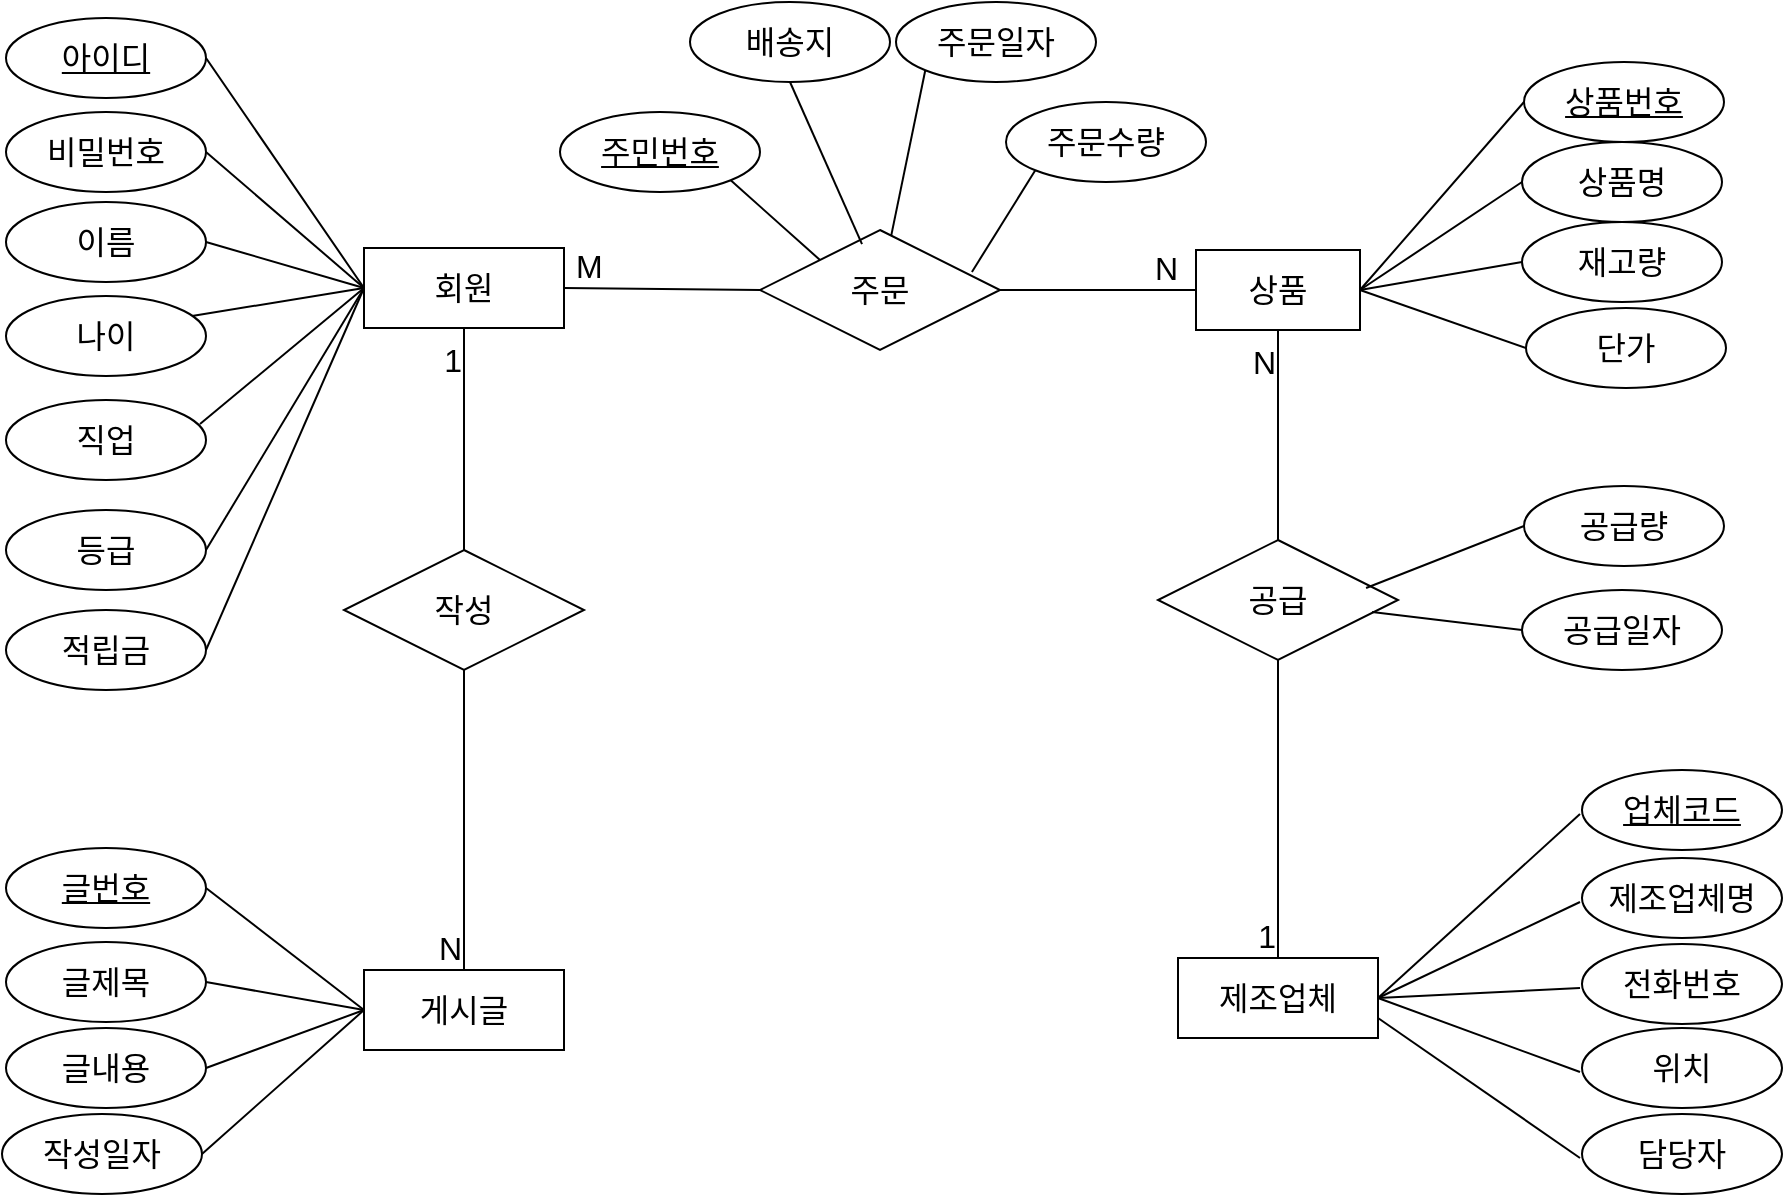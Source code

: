 <mxfile version="23.0.2" type="github" pages="2">
  <diagram name="페이지-1" id="MAXi2UrqhzSvvPwt2Qxl">
    <mxGraphModel dx="3040" dy="2012" grid="1" gridSize="10" guides="1" tooltips="1" connect="1" arrows="1" fold="1" page="1" pageScale="1" pageWidth="827" pageHeight="1169" math="0" shadow="0">
      <root>
        <mxCell id="0" />
        <mxCell id="1" parent="0" />
        <mxCell id="D1hfKeOPMcl4Jce2dl7W-1" value="회원" style="whiteSpace=wrap;html=1;align=center;fontSize=16;" vertex="1" parent="1">
          <mxGeometry x="-769" y="-947" width="100" height="40" as="geometry" />
        </mxCell>
        <mxCell id="D1hfKeOPMcl4Jce2dl7W-3" value="상품" style="whiteSpace=wrap;html=1;align=center;fontSize=16;" vertex="1" parent="1">
          <mxGeometry x="-353" y="-946" width="82" height="40" as="geometry" />
        </mxCell>
        <mxCell id="D1hfKeOPMcl4Jce2dl7W-4" value="아이디" style="ellipse;whiteSpace=wrap;html=1;align=center;fontStyle=4;fontSize=16;" vertex="1" parent="1">
          <mxGeometry x="-948" y="-1062" width="100" height="40" as="geometry" />
        </mxCell>
        <mxCell id="D1hfKeOPMcl4Jce2dl7W-5" value="비밀번호" style="ellipse;whiteSpace=wrap;html=1;align=center;fontSize=16;" vertex="1" parent="1">
          <mxGeometry x="-948" y="-1015" width="100" height="40" as="geometry" />
        </mxCell>
        <mxCell id="D1hfKeOPMcl4Jce2dl7W-6" value="이름" style="ellipse;whiteSpace=wrap;html=1;align=center;fontSize=16;" vertex="1" parent="1">
          <mxGeometry x="-948" y="-970" width="100" height="40" as="geometry" />
        </mxCell>
        <mxCell id="D1hfKeOPMcl4Jce2dl7W-7" value="나이" style="ellipse;whiteSpace=wrap;html=1;align=center;fontSize=16;" vertex="1" parent="1">
          <mxGeometry x="-948" y="-923" width="100" height="40" as="geometry" />
        </mxCell>
        <mxCell id="D1hfKeOPMcl4Jce2dl7W-8" value="직업" style="ellipse;whiteSpace=wrap;html=1;align=center;fontSize=16;" vertex="1" parent="1">
          <mxGeometry x="-948" y="-871" width="100" height="40" as="geometry" />
        </mxCell>
        <mxCell id="D1hfKeOPMcl4Jce2dl7W-9" value="등급" style="ellipse;whiteSpace=wrap;html=1;align=center;fontSize=16;" vertex="1" parent="1">
          <mxGeometry x="-948" y="-816" width="100" height="40" as="geometry" />
        </mxCell>
        <mxCell id="D1hfKeOPMcl4Jce2dl7W-10" value="적립금" style="ellipse;whiteSpace=wrap;html=1;align=center;fontSize=16;" vertex="1" parent="1">
          <mxGeometry x="-948" y="-766" width="100" height="40" as="geometry" />
        </mxCell>
        <mxCell id="D1hfKeOPMcl4Jce2dl7W-12" value="상품번호" style="ellipse;whiteSpace=wrap;html=1;align=center;fontStyle=4;fontSize=16;" vertex="1" parent="1">
          <mxGeometry x="-189" y="-1040" width="100" height="40" as="geometry" />
        </mxCell>
        <mxCell id="D1hfKeOPMcl4Jce2dl7W-13" value="상품명" style="ellipse;whiteSpace=wrap;html=1;align=center;fontSize=16;" vertex="1" parent="1">
          <mxGeometry x="-190" y="-1000" width="100" height="40" as="geometry" />
        </mxCell>
        <mxCell id="D1hfKeOPMcl4Jce2dl7W-14" value="재고량" style="ellipse;whiteSpace=wrap;html=1;align=center;fontSize=16;" vertex="1" parent="1">
          <mxGeometry x="-190" y="-960" width="100" height="40" as="geometry" />
        </mxCell>
        <mxCell id="D1hfKeOPMcl4Jce2dl7W-15" value="단가" style="ellipse;whiteSpace=wrap;html=1;align=center;fontSize=16;" vertex="1" parent="1">
          <mxGeometry x="-188" y="-917" width="100" height="40" as="geometry" />
        </mxCell>
        <mxCell id="D1hfKeOPMcl4Jce2dl7W-30" value="" style="endArrow=none;html=1;rounded=0;fontSize=12;startSize=8;endSize=8;curved=1;entryX=0;entryY=0.5;entryDx=0;entryDy=0;exitX=1;exitY=0.5;exitDx=0;exitDy=0;" edge="1" parent="1" source="D1hfKeOPMcl4Jce2dl7W-4" target="D1hfKeOPMcl4Jce2dl7W-1">
          <mxGeometry relative="1" as="geometry">
            <mxPoint x="-880" y="-1040.5" as="sourcePoint" />
            <mxPoint x="-720" y="-1040.5" as="targetPoint" />
          </mxGeometry>
        </mxCell>
        <mxCell id="D1hfKeOPMcl4Jce2dl7W-31" value="" style="endArrow=none;html=1;rounded=0;fontSize=12;startSize=8;endSize=8;curved=1;entryX=0;entryY=0.5;entryDx=0;entryDy=0;exitX=1;exitY=0.5;exitDx=0;exitDy=0;" edge="1" parent="1" source="D1hfKeOPMcl4Jce2dl7W-5" target="D1hfKeOPMcl4Jce2dl7W-1">
          <mxGeometry relative="1" as="geometry">
            <mxPoint x="-881" y="-991" as="sourcePoint" />
            <mxPoint x="-770" y="-928" as="targetPoint" />
          </mxGeometry>
        </mxCell>
        <mxCell id="D1hfKeOPMcl4Jce2dl7W-33" value="" style="endArrow=none;html=1;rounded=0;fontSize=12;startSize=8;endSize=8;curved=1;exitX=1;exitY=0.5;exitDx=0;exitDy=0;entryX=0;entryY=0.5;entryDx=0;entryDy=0;" edge="1" parent="1" source="D1hfKeOPMcl4Jce2dl7W-10" target="D1hfKeOPMcl4Jce2dl7W-1">
          <mxGeometry relative="1" as="geometry">
            <mxPoint x="-737" y="-799" as="sourcePoint" />
            <mxPoint x="-629" y="-732.5" as="targetPoint" />
          </mxGeometry>
        </mxCell>
        <mxCell id="D1hfKeOPMcl4Jce2dl7W-34" value="" style="endArrow=none;html=1;rounded=0;fontSize=12;startSize=8;endSize=8;curved=1;entryX=0;entryY=0.5;entryDx=0;entryDy=0;exitX=1;exitY=0.5;exitDx=0;exitDy=0;" edge="1" parent="1" source="D1hfKeOPMcl4Jce2dl7W-6" target="D1hfKeOPMcl4Jce2dl7W-1">
          <mxGeometry relative="1" as="geometry">
            <mxPoint x="-878" y="-952" as="sourcePoint" />
            <mxPoint x="-775" y="-926" as="targetPoint" />
          </mxGeometry>
        </mxCell>
        <mxCell id="D1hfKeOPMcl4Jce2dl7W-35" value="" style="endArrow=none;html=1;rounded=0;fontSize=12;startSize=8;endSize=8;curved=1;entryX=0;entryY=0.5;entryDx=0;entryDy=0;exitX=1;exitY=0.5;exitDx=0;exitDy=0;" edge="1" parent="1" source="D1hfKeOPMcl4Jce2dl7W-9" target="D1hfKeOPMcl4Jce2dl7W-1">
          <mxGeometry relative="1" as="geometry">
            <mxPoint x="-878" y="-795" as="sourcePoint" />
            <mxPoint x="-770" y="-728.5" as="targetPoint" />
          </mxGeometry>
        </mxCell>
        <mxCell id="D1hfKeOPMcl4Jce2dl7W-36" value="" style="endArrow=none;html=1;rounded=0;fontSize=12;startSize=8;endSize=8;curved=1;entryX=0;entryY=0.5;entryDx=0;entryDy=0;exitX=0.97;exitY=0.3;exitDx=0;exitDy=0;exitPerimeter=0;" edge="1" parent="1" source="D1hfKeOPMcl4Jce2dl7W-8" target="D1hfKeOPMcl4Jce2dl7W-1">
          <mxGeometry relative="1" as="geometry">
            <mxPoint x="-878" y="-850" as="sourcePoint" />
            <mxPoint x="-770" y="-783.5" as="targetPoint" />
          </mxGeometry>
        </mxCell>
        <mxCell id="D1hfKeOPMcl4Jce2dl7W-37" value="" style="endArrow=none;html=1;rounded=0;fontSize=12;startSize=8;endSize=8;curved=1;entryX=0;entryY=0.5;entryDx=0;entryDy=0;exitX=0.93;exitY=0.25;exitDx=0;exitDy=0;exitPerimeter=0;" edge="1" parent="1" source="D1hfKeOPMcl4Jce2dl7W-7" target="D1hfKeOPMcl4Jce2dl7W-1">
          <mxGeometry relative="1" as="geometry">
            <mxPoint x="-880" y="-905.5" as="sourcePoint" />
            <mxPoint x="-772" y="-839" as="targetPoint" />
          </mxGeometry>
        </mxCell>
        <mxCell id="D1hfKeOPMcl4Jce2dl7W-40" value="" style="endArrow=none;html=1;rounded=0;fontSize=12;startSize=8;endSize=8;curved=1;entryX=0;entryY=0.5;entryDx=0;entryDy=0;exitX=1;exitY=0.5;exitDx=0;exitDy=0;" edge="1" parent="1" source="D1hfKeOPMcl4Jce2dl7W-3" target="D1hfKeOPMcl4Jce2dl7W-12">
          <mxGeometry relative="1" as="geometry">
            <mxPoint x="-345" y="-1005" as="sourcePoint" />
            <mxPoint x="-185" y="-1005" as="targetPoint" />
          </mxGeometry>
        </mxCell>
        <mxCell id="D1hfKeOPMcl4Jce2dl7W-41" value="" style="endArrow=none;html=1;rounded=0;fontSize=12;startSize=8;endSize=8;curved=1;entryX=0;entryY=0.5;entryDx=0;entryDy=0;exitX=1;exitY=0.5;exitDx=0;exitDy=0;" edge="1" parent="1" source="D1hfKeOPMcl4Jce2dl7W-3" target="D1hfKeOPMcl4Jce2dl7W-13">
          <mxGeometry relative="1" as="geometry">
            <mxPoint x="-328" y="-876" as="sourcePoint" />
            <mxPoint x="-168" y="-876" as="targetPoint" />
          </mxGeometry>
        </mxCell>
        <mxCell id="D1hfKeOPMcl4Jce2dl7W-42" value="" style="endArrow=none;html=1;rounded=0;fontSize=12;startSize=8;endSize=8;curved=1;exitX=1;exitY=0.5;exitDx=0;exitDy=0;entryX=0;entryY=0.5;entryDx=0;entryDy=0;" edge="1" parent="1" source="D1hfKeOPMcl4Jce2dl7W-3" target="D1hfKeOPMcl4Jce2dl7W-14">
          <mxGeometry relative="1" as="geometry">
            <mxPoint x="-184" y="-686" as="sourcePoint" />
            <mxPoint x="-24" y="-686" as="targetPoint" />
          </mxGeometry>
        </mxCell>
        <mxCell id="D1hfKeOPMcl4Jce2dl7W-43" value="" style="endArrow=none;html=1;rounded=0;fontSize=12;startSize=8;endSize=8;curved=1;exitX=1;exitY=0.5;exitDx=0;exitDy=0;entryX=0;entryY=0.5;entryDx=0;entryDy=0;" edge="1" parent="1" source="D1hfKeOPMcl4Jce2dl7W-3" target="D1hfKeOPMcl4Jce2dl7W-15">
          <mxGeometry relative="1" as="geometry">
            <mxPoint x="-174" y="-676" as="sourcePoint" />
            <mxPoint x="-14" y="-676" as="targetPoint" />
          </mxGeometry>
        </mxCell>
        <mxCell id="D1hfKeOPMcl4Jce2dl7W-44" value="게시글" style="whiteSpace=wrap;html=1;align=center;fontSize=16;" vertex="1" parent="1">
          <mxGeometry x="-769" y="-586" width="100" height="40" as="geometry" />
        </mxCell>
        <mxCell id="D1hfKeOPMcl4Jce2dl7W-45" value="제조업체" style="whiteSpace=wrap;html=1;align=center;fontSize=16;" vertex="1" parent="1">
          <mxGeometry x="-362" y="-592" width="100" height="40" as="geometry" />
        </mxCell>
        <mxCell id="D1hfKeOPMcl4Jce2dl7W-46" value="글번호" style="ellipse;whiteSpace=wrap;html=1;align=center;fontStyle=4;fontSize=16;" vertex="1" parent="1">
          <mxGeometry x="-948" y="-647" width="100" height="40" as="geometry" />
        </mxCell>
        <mxCell id="D1hfKeOPMcl4Jce2dl7W-48" value="글제목" style="ellipse;whiteSpace=wrap;html=1;align=center;fontSize=16;" vertex="1" parent="1">
          <mxGeometry x="-948" y="-600" width="100" height="40" as="geometry" />
        </mxCell>
        <mxCell id="D1hfKeOPMcl4Jce2dl7W-49" value="글내용" style="ellipse;whiteSpace=wrap;html=1;align=center;fontSize=16;" vertex="1" parent="1">
          <mxGeometry x="-948" y="-557" width="100" height="40" as="geometry" />
        </mxCell>
        <mxCell id="D1hfKeOPMcl4Jce2dl7W-50" value="작성일자" style="ellipse;whiteSpace=wrap;html=1;align=center;fontSize=16;" vertex="1" parent="1">
          <mxGeometry x="-950" y="-514" width="100" height="40" as="geometry" />
        </mxCell>
        <mxCell id="D1hfKeOPMcl4Jce2dl7W-51" value="" style="endArrow=none;html=1;rounded=0;fontSize=12;startSize=8;endSize=8;curved=1;exitX=1;exitY=0.5;exitDx=0;exitDy=0;entryX=0;entryY=0.5;entryDx=0;entryDy=0;" edge="1" parent="1" source="D1hfKeOPMcl4Jce2dl7W-46" target="D1hfKeOPMcl4Jce2dl7W-44">
          <mxGeometry relative="1" as="geometry">
            <mxPoint x="-804" y="-753" as="sourcePoint" />
            <mxPoint x="-644" y="-753" as="targetPoint" />
          </mxGeometry>
        </mxCell>
        <mxCell id="D1hfKeOPMcl4Jce2dl7W-52" value="" style="endArrow=none;html=1;rounded=0;fontSize=12;startSize=8;endSize=8;curved=1;exitX=1;exitY=0.5;exitDx=0;exitDy=0;entryX=0;entryY=0.5;entryDx=0;entryDy=0;" edge="1" parent="1" source="D1hfKeOPMcl4Jce2dl7W-48" target="D1hfKeOPMcl4Jce2dl7W-44">
          <mxGeometry relative="1" as="geometry">
            <mxPoint x="-794" y="-743" as="sourcePoint" />
            <mxPoint x="-634" y="-743" as="targetPoint" />
          </mxGeometry>
        </mxCell>
        <mxCell id="D1hfKeOPMcl4Jce2dl7W-53" value="" style="endArrow=none;html=1;rounded=0;fontSize=12;startSize=8;endSize=8;curved=1;exitX=1;exitY=0.5;exitDx=0;exitDy=0;entryX=0;entryY=0.5;entryDx=0;entryDy=0;" edge="1" parent="1" source="D1hfKeOPMcl4Jce2dl7W-49" target="D1hfKeOPMcl4Jce2dl7W-44">
          <mxGeometry relative="1" as="geometry">
            <mxPoint x="-784" y="-733" as="sourcePoint" />
            <mxPoint x="-624" y="-733" as="targetPoint" />
          </mxGeometry>
        </mxCell>
        <mxCell id="D1hfKeOPMcl4Jce2dl7W-54" value="" style="endArrow=none;html=1;rounded=0;fontSize=12;startSize=8;endSize=8;curved=1;exitX=1;exitY=0.5;exitDx=0;exitDy=0;entryX=0;entryY=0.5;entryDx=0;entryDy=0;" edge="1" parent="1" source="D1hfKeOPMcl4Jce2dl7W-50" target="D1hfKeOPMcl4Jce2dl7W-44">
          <mxGeometry relative="1" as="geometry">
            <mxPoint x="-774" y="-723" as="sourcePoint" />
            <mxPoint x="-614" y="-723" as="targetPoint" />
          </mxGeometry>
        </mxCell>
        <mxCell id="D1hfKeOPMcl4Jce2dl7W-57" value="업체코드" style="ellipse;whiteSpace=wrap;html=1;align=center;fontStyle=4;fontSize=16;" vertex="1" parent="1">
          <mxGeometry x="-160" y="-686" width="100" height="40" as="geometry" />
        </mxCell>
        <mxCell id="D1hfKeOPMcl4Jce2dl7W-58" value="전화번호" style="ellipse;whiteSpace=wrap;html=1;align=center;fontSize=16;" vertex="1" parent="1">
          <mxGeometry x="-160" y="-599" width="100" height="40" as="geometry" />
        </mxCell>
        <mxCell id="D1hfKeOPMcl4Jce2dl7W-59" value="제조업체명" style="ellipse;whiteSpace=wrap;html=1;align=center;fontSize=16;" vertex="1" parent="1">
          <mxGeometry x="-160" y="-642" width="100" height="40" as="geometry" />
        </mxCell>
        <mxCell id="D1hfKeOPMcl4Jce2dl7W-60" value="위치" style="ellipse;whiteSpace=wrap;html=1;align=center;fontSize=16;" vertex="1" parent="1">
          <mxGeometry x="-160" y="-557" width="100" height="40" as="geometry" />
        </mxCell>
        <mxCell id="D1hfKeOPMcl4Jce2dl7W-61" value="담당자" style="ellipse;whiteSpace=wrap;html=1;align=center;fontSize=16;" vertex="1" parent="1">
          <mxGeometry x="-160" y="-514" width="100" height="40" as="geometry" />
        </mxCell>
        <mxCell id="D1hfKeOPMcl4Jce2dl7W-62" value="" style="endArrow=none;html=1;rounded=0;fontSize=12;startSize=8;endSize=8;curved=1;exitX=1;exitY=0.5;exitDx=0;exitDy=0;entryX=0;entryY=0.5;entryDx=0;entryDy=0;" edge="1" parent="1" source="D1hfKeOPMcl4Jce2dl7W-45">
          <mxGeometry relative="1" as="geometry">
            <mxPoint x="-293" y="-690" as="sourcePoint" />
            <mxPoint x="-161" y="-664" as="targetPoint" />
          </mxGeometry>
        </mxCell>
        <mxCell id="D1hfKeOPMcl4Jce2dl7W-63" value="" style="endArrow=none;html=1;rounded=0;fontSize=12;startSize=8;endSize=8;curved=1;exitX=1;exitY=0.5;exitDx=0;exitDy=0;entryX=0;entryY=0.5;entryDx=0;entryDy=0;" edge="1" parent="1" source="D1hfKeOPMcl4Jce2dl7W-45">
          <mxGeometry relative="1" as="geometry">
            <mxPoint x="-336" y="-458" as="sourcePoint" />
            <mxPoint x="-161" y="-620" as="targetPoint" />
          </mxGeometry>
        </mxCell>
        <mxCell id="D1hfKeOPMcl4Jce2dl7W-64" value="" style="endArrow=none;html=1;rounded=0;fontSize=12;startSize=8;endSize=8;curved=1;exitX=1;exitY=0.5;exitDx=0;exitDy=0;entryX=0;entryY=0.5;entryDx=0;entryDy=0;" edge="1" parent="1" source="D1hfKeOPMcl4Jce2dl7W-45">
          <mxGeometry relative="1" as="geometry">
            <mxPoint x="-214" y="-483" as="sourcePoint" />
            <mxPoint x="-161" y="-577" as="targetPoint" />
          </mxGeometry>
        </mxCell>
        <mxCell id="D1hfKeOPMcl4Jce2dl7W-65" value="" style="endArrow=none;html=1;rounded=0;fontSize=12;startSize=8;endSize=8;curved=1;exitX=1;exitY=0.5;exitDx=0;exitDy=0;entryX=0;entryY=0.5;entryDx=0;entryDy=0;" edge="1" parent="1" source="D1hfKeOPMcl4Jce2dl7W-45">
          <mxGeometry relative="1" as="geometry">
            <mxPoint x="-338" y="-401" as="sourcePoint" />
            <mxPoint x="-161" y="-535" as="targetPoint" />
          </mxGeometry>
        </mxCell>
        <mxCell id="D1hfKeOPMcl4Jce2dl7W-66" value="" style="endArrow=none;html=1;rounded=0;fontSize=12;startSize=8;endSize=8;curved=1;exitX=1;exitY=0.75;exitDx=0;exitDy=0;entryX=0;entryY=0.5;entryDx=0;entryDy=0;entryPerimeter=0;" edge="1" parent="1" source="D1hfKeOPMcl4Jce2dl7W-45">
          <mxGeometry relative="1" as="geometry">
            <mxPoint x="-310" y="-388" as="sourcePoint" />
            <mxPoint x="-161" y="-492" as="targetPoint" />
          </mxGeometry>
        </mxCell>
        <mxCell id="D1hfKeOPMcl4Jce2dl7W-71" value="" style="endArrow=none;html=1;rounded=0;fontSize=12;startSize=8;endSize=8;curved=1;exitX=1;exitY=0.5;exitDx=0;exitDy=0;entryX=0;entryY=0.5;entryDx=0;entryDy=0;" edge="1" parent="1" source="D1hfKeOPMcl4Jce2dl7W-68" target="D1hfKeOPMcl4Jce2dl7W-3">
          <mxGeometry relative="1" as="geometry">
            <mxPoint x="-715" y="-721" as="sourcePoint" />
            <mxPoint x="-555" y="-721" as="targetPoint" />
          </mxGeometry>
        </mxCell>
        <mxCell id="D1hfKeOPMcl4Jce2dl7W-73" value="N" style="resizable=0;html=1;whiteSpace=wrap;align=right;verticalAlign=bottom;fontSize=16;" connectable="0" vertex="1" parent="D1hfKeOPMcl4Jce2dl7W-71">
          <mxGeometry x="1" relative="1" as="geometry">
            <mxPoint x="-8" as="offset" />
          </mxGeometry>
        </mxCell>
        <mxCell id="D1hfKeOPMcl4Jce2dl7W-74" value="" style="endArrow=none;html=1;rounded=0;fontSize=12;startSize=8;endSize=8;curved=1;exitX=1;exitY=0.5;exitDx=0;exitDy=0;entryX=0;entryY=0.5;entryDx=0;entryDy=0;" edge="1" parent="1" source="D1hfKeOPMcl4Jce2dl7W-1" target="D1hfKeOPMcl4Jce2dl7W-68">
          <mxGeometry relative="1" as="geometry">
            <mxPoint x="-669" y="-927" as="sourcePoint" />
            <mxPoint x="-353" y="-926" as="targetPoint" />
          </mxGeometry>
        </mxCell>
        <mxCell id="D1hfKeOPMcl4Jce2dl7W-75" value="M" style="resizable=0;html=1;whiteSpace=wrap;align=left;verticalAlign=bottom;fontSize=16;" connectable="0" vertex="1" parent="D1hfKeOPMcl4Jce2dl7W-74">
          <mxGeometry x="-1" relative="1" as="geometry">
            <mxPoint x="4" as="offset" />
          </mxGeometry>
        </mxCell>
        <mxCell id="D1hfKeOPMcl4Jce2dl7W-68" value="주문" style="shape=rhombus;perimeter=rhombusPerimeter;whiteSpace=wrap;html=1;align=center;fontSize=16;" vertex="1" parent="1">
          <mxGeometry x="-571" y="-956" width="120" height="60" as="geometry" />
        </mxCell>
        <mxCell id="D1hfKeOPMcl4Jce2dl7W-77" value="공급" style="shape=rhombus;perimeter=rhombusPerimeter;whiteSpace=wrap;html=1;align=center;fontSize=16;" vertex="1" parent="1">
          <mxGeometry x="-372" y="-801" width="120" height="60" as="geometry" />
        </mxCell>
        <mxCell id="D1hfKeOPMcl4Jce2dl7W-80" value="" style="endArrow=none;html=1;rounded=0;fontSize=12;startSize=8;endSize=8;curved=1;entryX=0.5;entryY=0;entryDx=0;entryDy=0;exitX=0.5;exitY=1;exitDx=0;exitDy=0;" edge="1" parent="1" source="D1hfKeOPMcl4Jce2dl7W-77" target="D1hfKeOPMcl4Jce2dl7W-45">
          <mxGeometry relative="1" as="geometry">
            <mxPoint x="-438" y="-707" as="sourcePoint" />
            <mxPoint x="-278" y="-707" as="targetPoint" />
          </mxGeometry>
        </mxCell>
        <mxCell id="D1hfKeOPMcl4Jce2dl7W-81" value="1" style="resizable=0;html=1;whiteSpace=wrap;align=right;verticalAlign=bottom;fontSize=16;" connectable="0" vertex="1" parent="D1hfKeOPMcl4Jce2dl7W-80">
          <mxGeometry x="1" relative="1" as="geometry" />
        </mxCell>
        <mxCell id="D1hfKeOPMcl4Jce2dl7W-82" value="" style="endArrow=none;html=1;rounded=0;fontSize=12;startSize=8;endSize=8;curved=1;entryX=0.5;entryY=1;entryDx=0;entryDy=0;exitX=0.5;exitY=0;exitDx=0;exitDy=0;" edge="1" parent="1" source="D1hfKeOPMcl4Jce2dl7W-77" target="D1hfKeOPMcl4Jce2dl7W-3">
          <mxGeometry relative="1" as="geometry">
            <mxPoint x="-438" y="-707" as="sourcePoint" />
            <mxPoint x="-278" y="-707" as="targetPoint" />
          </mxGeometry>
        </mxCell>
        <mxCell id="D1hfKeOPMcl4Jce2dl7W-83" value="N" style="resizable=0;html=1;whiteSpace=wrap;align=right;verticalAlign=bottom;fontSize=16;" connectable="0" vertex="1" parent="D1hfKeOPMcl4Jce2dl7W-82">
          <mxGeometry x="1" relative="1" as="geometry">
            <mxPoint y="27" as="offset" />
          </mxGeometry>
        </mxCell>
        <mxCell id="D1hfKeOPMcl4Jce2dl7W-84" value="공급량" style="ellipse;whiteSpace=wrap;html=1;align=center;fontSize=16;" vertex="1" parent="1">
          <mxGeometry x="-189" y="-828" width="100" height="40" as="geometry" />
        </mxCell>
        <mxCell id="D1hfKeOPMcl4Jce2dl7W-85" value="공급일자" style="ellipse;whiteSpace=wrap;html=1;align=center;fontSize=16;" vertex="1" parent="1">
          <mxGeometry x="-190" y="-776" width="100" height="40" as="geometry" />
        </mxCell>
        <mxCell id="D1hfKeOPMcl4Jce2dl7W-86" value="" style="endArrow=none;html=1;rounded=0;fontSize=12;startSize=8;endSize=8;curved=1;entryX=0;entryY=0.5;entryDx=0;entryDy=0;exitX=0.867;exitY=0.4;exitDx=0;exitDy=0;exitPerimeter=0;" edge="1" parent="1" source="D1hfKeOPMcl4Jce2dl7W-77" target="D1hfKeOPMcl4Jce2dl7W-84">
          <mxGeometry relative="1" as="geometry">
            <mxPoint x="-438" y="-707" as="sourcePoint" />
            <mxPoint x="-278" y="-707" as="targetPoint" />
          </mxGeometry>
        </mxCell>
        <mxCell id="D1hfKeOPMcl4Jce2dl7W-87" value="" style="endArrow=none;html=1;rounded=0;fontSize=12;startSize=8;endSize=8;curved=1;entryX=0;entryY=0.5;entryDx=0;entryDy=0;exitX=0.892;exitY=0.6;exitDx=0;exitDy=0;exitPerimeter=0;" edge="1" parent="1" source="D1hfKeOPMcl4Jce2dl7W-77" target="D1hfKeOPMcl4Jce2dl7W-85">
          <mxGeometry relative="1" as="geometry">
            <mxPoint x="-428" y="-697" as="sourcePoint" />
            <mxPoint x="-268" y="-697" as="targetPoint" />
          </mxGeometry>
        </mxCell>
        <mxCell id="D1hfKeOPMcl4Jce2dl7W-89" value="배송지" style="ellipse;whiteSpace=wrap;html=1;align=center;fontSize=16;" vertex="1" parent="1">
          <mxGeometry x="-606" y="-1070" width="100" height="40" as="geometry" />
        </mxCell>
        <mxCell id="D1hfKeOPMcl4Jce2dl7W-90" value="주문일자" style="ellipse;whiteSpace=wrap;html=1;align=center;fontSize=16;" vertex="1" parent="1">
          <mxGeometry x="-503" y="-1070" width="100" height="40" as="geometry" />
        </mxCell>
        <mxCell id="D1hfKeOPMcl4Jce2dl7W-91" value="주문수량" style="ellipse;whiteSpace=wrap;html=1;align=center;fontSize=16;" vertex="1" parent="1">
          <mxGeometry x="-448" y="-1020" width="100" height="40" as="geometry" />
        </mxCell>
        <mxCell id="D1hfKeOPMcl4Jce2dl7W-93" value="" style="endArrow=none;html=1;rounded=0;fontSize=12;startSize=8;endSize=8;curved=1;exitX=1;exitY=1;exitDx=0;exitDy=0;entryX=0;entryY=0;entryDx=0;entryDy=0;" edge="1" parent="1" source="zGPkAaXTkNltFVmpLepp-1" target="D1hfKeOPMcl4Jce2dl7W-68">
          <mxGeometry relative="1" as="geometry">
            <mxPoint x="-573.645" y="-982.858" as="sourcePoint" />
            <mxPoint x="-438" y="-788" as="targetPoint" />
          </mxGeometry>
        </mxCell>
        <mxCell id="D1hfKeOPMcl4Jce2dl7W-94" value="" style="endArrow=none;html=1;rounded=0;fontSize=12;startSize=8;endSize=8;curved=1;exitX=0.5;exitY=1;exitDx=0;exitDy=0;entryX=0.425;entryY=0.117;entryDx=0;entryDy=0;entryPerimeter=0;" edge="1" parent="1" source="D1hfKeOPMcl4Jce2dl7W-89" target="D1hfKeOPMcl4Jce2dl7W-68">
          <mxGeometry relative="1" as="geometry">
            <mxPoint x="-588" y="-778" as="sourcePoint" />
            <mxPoint x="-428" y="-778" as="targetPoint" />
          </mxGeometry>
        </mxCell>
        <mxCell id="D1hfKeOPMcl4Jce2dl7W-95" value="" style="endArrow=none;html=1;rounded=0;fontSize=12;startSize=8;endSize=8;curved=1;exitX=0;exitY=1;exitDx=0;exitDy=0;" edge="1" parent="1" source="D1hfKeOPMcl4Jce2dl7W-90" target="D1hfKeOPMcl4Jce2dl7W-68">
          <mxGeometry relative="1" as="geometry">
            <mxPoint x="-578" y="-768" as="sourcePoint" />
            <mxPoint x="-418" y="-768" as="targetPoint" />
          </mxGeometry>
        </mxCell>
        <mxCell id="D1hfKeOPMcl4Jce2dl7W-96" value="" style="endArrow=none;html=1;rounded=0;fontSize=12;startSize=8;endSize=8;curved=1;exitX=0.883;exitY=0.35;exitDx=0;exitDy=0;exitPerimeter=0;entryX=0;entryY=1;entryDx=0;entryDy=0;" edge="1" parent="1" source="D1hfKeOPMcl4Jce2dl7W-68" target="D1hfKeOPMcl4Jce2dl7W-91">
          <mxGeometry relative="1" as="geometry">
            <mxPoint x="-568" y="-758" as="sourcePoint" />
            <mxPoint x="-408" y="-758" as="targetPoint" />
          </mxGeometry>
        </mxCell>
        <mxCell id="D1hfKeOPMcl4Jce2dl7W-97" style="edgeStyle=none;curved=1;rounded=0;orthogonalLoop=1;jettySize=auto;html=1;exitX=1;exitY=1;exitDx=0;exitDy=0;fontSize=12;startSize=8;endSize=8;" edge="1" parent="1" source="D1hfKeOPMcl4Jce2dl7W-89" target="D1hfKeOPMcl4Jce2dl7W-89">
          <mxGeometry relative="1" as="geometry" />
        </mxCell>
        <mxCell id="D1hfKeOPMcl4Jce2dl7W-98" value="작성" style="shape=rhombus;perimeter=rhombusPerimeter;whiteSpace=wrap;html=1;align=center;fontSize=16;" vertex="1" parent="1">
          <mxGeometry x="-779" y="-796" width="120" height="60" as="geometry" />
        </mxCell>
        <mxCell id="D1hfKeOPMcl4Jce2dl7W-99" value="" style="endArrow=none;html=1;rounded=0;fontSize=12;startSize=8;endSize=8;curved=1;entryX=0.5;entryY=1;entryDx=0;entryDy=0;exitX=0.5;exitY=0;exitDx=0;exitDy=0;" edge="1" parent="1" source="D1hfKeOPMcl4Jce2dl7W-98" target="D1hfKeOPMcl4Jce2dl7W-1">
          <mxGeometry relative="1" as="geometry">
            <mxPoint x="-613" y="-672" as="sourcePoint" />
            <mxPoint x="-453" y="-672" as="targetPoint" />
          </mxGeometry>
        </mxCell>
        <mxCell id="D1hfKeOPMcl4Jce2dl7W-100" value="1" style="resizable=0;html=1;whiteSpace=wrap;align=right;verticalAlign=bottom;fontSize=16;" connectable="0" vertex="1" parent="D1hfKeOPMcl4Jce2dl7W-99">
          <mxGeometry x="1" relative="1" as="geometry">
            <mxPoint y="27" as="offset" />
          </mxGeometry>
        </mxCell>
        <mxCell id="D1hfKeOPMcl4Jce2dl7W-101" value="" style="endArrow=none;html=1;rounded=0;fontSize=12;startSize=8;endSize=8;curved=1;exitX=0.5;exitY=1;exitDx=0;exitDy=0;entryX=0.5;entryY=0;entryDx=0;entryDy=0;" edge="1" parent="1" source="D1hfKeOPMcl4Jce2dl7W-98" target="D1hfKeOPMcl4Jce2dl7W-44">
          <mxGeometry relative="1" as="geometry">
            <mxPoint x="-438" y="-577" as="sourcePoint" />
            <mxPoint x="-278" y="-577" as="targetPoint" />
          </mxGeometry>
        </mxCell>
        <mxCell id="D1hfKeOPMcl4Jce2dl7W-102" value="N" style="resizable=0;html=1;whiteSpace=wrap;align=right;verticalAlign=bottom;fontSize=16;" connectable="0" vertex="1" parent="D1hfKeOPMcl4Jce2dl7W-101">
          <mxGeometry x="1" relative="1" as="geometry" />
        </mxCell>
        <mxCell id="zGPkAaXTkNltFVmpLepp-1" value="주민번호" style="ellipse;whiteSpace=wrap;html=1;align=center;fontStyle=4;fontSize=16;" vertex="1" parent="1">
          <mxGeometry x="-671" y="-1015" width="100" height="40" as="geometry" />
        </mxCell>
      </root>
    </mxGraphModel>
  </diagram>
  <diagram id="S3we0Cw7YEDqx6NxAKRS" name="페이지-2">
    <mxGraphModel dx="1386" dy="843" grid="1" gridSize="10" guides="1" tooltips="1" connect="1" arrows="1" fold="1" page="1" pageScale="1" pageWidth="827" pageHeight="1169" math="0" shadow="0">
      <root>
        <mxCell id="0" />
        <mxCell id="1" parent="0" />
        <mxCell id="NgFM93B2UNI5dLSKhz-a-1" value="회원" style="shape=table;startSize=30;container=1;collapsible=1;childLayout=tableLayout;fixedRows=1;rowLines=0;fontStyle=1;align=center;resizeLast=1;html=1;whiteSpace=wrap;fontSize=16;" vertex="1" parent="1">
          <mxGeometry x="40" y="40" width="180" height="240" as="geometry" />
        </mxCell>
        <mxCell id="NgFM93B2UNI5dLSKhz-a-2" value="" style="shape=tableRow;horizontal=0;startSize=0;swimlaneHead=0;swimlaneBody=0;fillColor=none;collapsible=0;dropTarget=0;points=[[0,0.5],[1,0.5]];portConstraint=eastwest;top=0;left=0;right=0;bottom=0;html=1;fontSize=16;" vertex="1" parent="NgFM93B2UNI5dLSKhz-a-1">
          <mxGeometry y="30" width="180" height="30" as="geometry" />
        </mxCell>
        <mxCell id="NgFM93B2UNI5dLSKhz-a-3" value="PK" style="shape=partialRectangle;connectable=0;fillColor=none;top=0;left=0;bottom=0;right=0;fontStyle=1;overflow=hidden;html=1;whiteSpace=wrap;fontSize=16;" vertex="1" parent="NgFM93B2UNI5dLSKhz-a-2">
          <mxGeometry width="60" height="30" as="geometry">
            <mxRectangle width="60" height="30" as="alternateBounds" />
          </mxGeometry>
        </mxCell>
        <mxCell id="NgFM93B2UNI5dLSKhz-a-4" value="아이디" style="shape=partialRectangle;connectable=0;fillColor=none;top=0;left=0;bottom=0;right=0;align=left;spacingLeft=6;fontStyle=5;overflow=hidden;html=1;whiteSpace=wrap;fontSize=16;" vertex="1" parent="NgFM93B2UNI5dLSKhz-a-2">
          <mxGeometry x="60" width="120" height="30" as="geometry">
            <mxRectangle width="120" height="30" as="alternateBounds" />
          </mxGeometry>
        </mxCell>
        <mxCell id="NgFM93B2UNI5dLSKhz-a-8" value="" style="shape=tableRow;horizontal=0;startSize=0;swimlaneHead=0;swimlaneBody=0;fillColor=none;collapsible=0;dropTarget=0;points=[[0,0.5],[1,0.5]];portConstraint=eastwest;top=0;left=0;right=0;bottom=0;html=1;fontSize=16;" vertex="1" parent="NgFM93B2UNI5dLSKhz-a-1">
          <mxGeometry y="60" width="180" height="30" as="geometry" />
        </mxCell>
        <mxCell id="NgFM93B2UNI5dLSKhz-a-9" value="" style="shape=partialRectangle;connectable=0;fillColor=none;top=0;left=0;bottom=0;right=0;editable=1;overflow=hidden;html=1;whiteSpace=wrap;fontSize=16;" vertex="1" parent="NgFM93B2UNI5dLSKhz-a-8">
          <mxGeometry width="60" height="30" as="geometry">
            <mxRectangle width="60" height="30" as="alternateBounds" />
          </mxGeometry>
        </mxCell>
        <mxCell id="NgFM93B2UNI5dLSKhz-a-10" value="비밀번호" style="shape=partialRectangle;connectable=0;fillColor=none;top=0;left=0;bottom=0;right=0;align=left;spacingLeft=6;overflow=hidden;html=1;whiteSpace=wrap;fontSize=16;" vertex="1" parent="NgFM93B2UNI5dLSKhz-a-8">
          <mxGeometry x="60" width="120" height="30" as="geometry">
            <mxRectangle width="120" height="30" as="alternateBounds" />
          </mxGeometry>
        </mxCell>
        <mxCell id="NgFM93B2UNI5dLSKhz-a-11" value="" style="shape=tableRow;horizontal=0;startSize=0;swimlaneHead=0;swimlaneBody=0;fillColor=none;collapsible=0;dropTarget=0;points=[[0,0.5],[1,0.5]];portConstraint=eastwest;top=0;left=0;right=0;bottom=0;html=1;fontSize=16;" vertex="1" parent="NgFM93B2UNI5dLSKhz-a-1">
          <mxGeometry y="90" width="180" height="30" as="geometry" />
        </mxCell>
        <mxCell id="NgFM93B2UNI5dLSKhz-a-12" value="" style="shape=partialRectangle;connectable=0;fillColor=none;top=0;left=0;bottom=0;right=0;editable=1;overflow=hidden;html=1;whiteSpace=wrap;fontSize=16;" vertex="1" parent="NgFM93B2UNI5dLSKhz-a-11">
          <mxGeometry width="60" height="30" as="geometry">
            <mxRectangle width="60" height="30" as="alternateBounds" />
          </mxGeometry>
        </mxCell>
        <mxCell id="NgFM93B2UNI5dLSKhz-a-13" value="이름" style="shape=partialRectangle;connectable=0;fillColor=none;top=0;left=0;bottom=0;right=0;align=left;spacingLeft=6;overflow=hidden;html=1;whiteSpace=wrap;fontSize=16;" vertex="1" parent="NgFM93B2UNI5dLSKhz-a-11">
          <mxGeometry x="60" width="120" height="30" as="geometry">
            <mxRectangle width="120" height="30" as="alternateBounds" />
          </mxGeometry>
        </mxCell>
        <mxCell id="NgFM93B2UNI5dLSKhz-a-14" value="" style="shape=tableRow;horizontal=0;startSize=0;swimlaneHead=0;swimlaneBody=0;fillColor=none;collapsible=0;dropTarget=0;points=[[0,0.5],[1,0.5]];portConstraint=eastwest;top=0;left=0;right=0;bottom=0;html=1;fontSize=16;" vertex="1" parent="NgFM93B2UNI5dLSKhz-a-1">
          <mxGeometry y="120" width="180" height="30" as="geometry" />
        </mxCell>
        <mxCell id="NgFM93B2UNI5dLSKhz-a-15" value="" style="shape=partialRectangle;connectable=0;fillColor=none;top=0;left=0;bottom=0;right=0;editable=1;overflow=hidden;html=1;whiteSpace=wrap;fontSize=16;" vertex="1" parent="NgFM93B2UNI5dLSKhz-a-14">
          <mxGeometry width="60" height="30" as="geometry">
            <mxRectangle width="60" height="30" as="alternateBounds" />
          </mxGeometry>
        </mxCell>
        <mxCell id="NgFM93B2UNI5dLSKhz-a-16" value="나이" style="shape=partialRectangle;connectable=0;fillColor=none;top=0;left=0;bottom=0;right=0;align=left;spacingLeft=6;overflow=hidden;html=1;whiteSpace=wrap;fontSize=16;" vertex="1" parent="NgFM93B2UNI5dLSKhz-a-14">
          <mxGeometry x="60" width="120" height="30" as="geometry">
            <mxRectangle width="120" height="30" as="alternateBounds" />
          </mxGeometry>
        </mxCell>
        <mxCell id="NgFM93B2UNI5dLSKhz-a-17" value="" style="shape=tableRow;horizontal=0;startSize=0;swimlaneHead=0;swimlaneBody=0;fillColor=none;collapsible=0;dropTarget=0;points=[[0,0.5],[1,0.5]];portConstraint=eastwest;top=0;left=0;right=0;bottom=0;html=1;fontSize=16;" vertex="1" parent="NgFM93B2UNI5dLSKhz-a-1">
          <mxGeometry y="150" width="180" height="30" as="geometry" />
        </mxCell>
        <mxCell id="NgFM93B2UNI5dLSKhz-a-18" value="" style="shape=partialRectangle;connectable=0;fillColor=none;top=0;left=0;bottom=0;right=0;editable=1;overflow=hidden;html=1;whiteSpace=wrap;fontSize=16;" vertex="1" parent="NgFM93B2UNI5dLSKhz-a-17">
          <mxGeometry width="60" height="30" as="geometry">
            <mxRectangle width="60" height="30" as="alternateBounds" />
          </mxGeometry>
        </mxCell>
        <mxCell id="NgFM93B2UNI5dLSKhz-a-19" value="직업" style="shape=partialRectangle;connectable=0;fillColor=none;top=0;left=0;bottom=0;right=0;align=left;spacingLeft=6;overflow=hidden;html=1;whiteSpace=wrap;fontSize=16;" vertex="1" parent="NgFM93B2UNI5dLSKhz-a-17">
          <mxGeometry x="60" width="120" height="30" as="geometry">
            <mxRectangle width="120" height="30" as="alternateBounds" />
          </mxGeometry>
        </mxCell>
        <mxCell id="NgFM93B2UNI5dLSKhz-a-20" value="" style="shape=tableRow;horizontal=0;startSize=0;swimlaneHead=0;swimlaneBody=0;fillColor=none;collapsible=0;dropTarget=0;points=[[0,0.5],[1,0.5]];portConstraint=eastwest;top=0;left=0;right=0;bottom=0;html=1;fontSize=16;" vertex="1" parent="NgFM93B2UNI5dLSKhz-a-1">
          <mxGeometry y="180" width="180" height="30" as="geometry" />
        </mxCell>
        <mxCell id="NgFM93B2UNI5dLSKhz-a-21" value="" style="shape=partialRectangle;connectable=0;fillColor=none;top=0;left=0;bottom=0;right=0;editable=1;overflow=hidden;html=1;whiteSpace=wrap;fontSize=16;" vertex="1" parent="NgFM93B2UNI5dLSKhz-a-20">
          <mxGeometry width="60" height="30" as="geometry">
            <mxRectangle width="60" height="30" as="alternateBounds" />
          </mxGeometry>
        </mxCell>
        <mxCell id="NgFM93B2UNI5dLSKhz-a-22" value="등급" style="shape=partialRectangle;connectable=0;fillColor=none;top=0;left=0;bottom=0;right=0;align=left;spacingLeft=6;overflow=hidden;html=1;whiteSpace=wrap;fontSize=16;" vertex="1" parent="NgFM93B2UNI5dLSKhz-a-20">
          <mxGeometry x="60" width="120" height="30" as="geometry">
            <mxRectangle width="120" height="30" as="alternateBounds" />
          </mxGeometry>
        </mxCell>
        <mxCell id="NgFM93B2UNI5dLSKhz-a-23" value="" style="shape=tableRow;horizontal=0;startSize=0;swimlaneHead=0;swimlaneBody=0;fillColor=none;collapsible=0;dropTarget=0;points=[[0,0.5],[1,0.5]];portConstraint=eastwest;top=0;left=0;right=0;bottom=0;html=1;fontSize=16;" vertex="1" parent="NgFM93B2UNI5dLSKhz-a-1">
          <mxGeometry y="210" width="180" height="30" as="geometry" />
        </mxCell>
        <mxCell id="NgFM93B2UNI5dLSKhz-a-24" value="" style="shape=partialRectangle;connectable=0;fillColor=none;top=0;left=0;bottom=0;right=0;editable=1;overflow=hidden;html=1;whiteSpace=wrap;fontSize=16;" vertex="1" parent="NgFM93B2UNI5dLSKhz-a-23">
          <mxGeometry width="60" height="30" as="geometry">
            <mxRectangle width="60" height="30" as="alternateBounds" />
          </mxGeometry>
        </mxCell>
        <mxCell id="NgFM93B2UNI5dLSKhz-a-25" value="적립금" style="shape=partialRectangle;connectable=0;fillColor=none;top=0;left=0;bottom=0;right=0;align=left;spacingLeft=6;overflow=hidden;html=1;whiteSpace=wrap;fontSize=16;" vertex="1" parent="NgFM93B2UNI5dLSKhz-a-23">
          <mxGeometry x="60" width="120" height="30" as="geometry">
            <mxRectangle width="120" height="30" as="alternateBounds" />
          </mxGeometry>
        </mxCell>
        <mxCell id="Yx1xxU29Ym0_kH7UB7BW-23" value="계시글" style="shape=table;startSize=30;container=1;collapsible=1;childLayout=tableLayout;fixedRows=1;rowLines=0;fontStyle=1;align=center;resizeLast=1;html=1;whiteSpace=wrap;fontSize=16;" vertex="1" parent="1">
          <mxGeometry x="620" y="40" width="180" height="180" as="geometry" />
        </mxCell>
        <mxCell id="Yx1xxU29Ym0_kH7UB7BW-24" value="" style="shape=tableRow;horizontal=0;startSize=0;swimlaneHead=0;swimlaneBody=0;fillColor=none;collapsible=0;dropTarget=0;points=[[0,0.5],[1,0.5]];portConstraint=eastwest;top=0;left=0;right=0;bottom=0;html=1;fontSize=16;" vertex="1" parent="Yx1xxU29Ym0_kH7UB7BW-23">
          <mxGeometry y="30" width="180" height="30" as="geometry" />
        </mxCell>
        <mxCell id="Yx1xxU29Ym0_kH7UB7BW-25" value="PK" style="shape=partialRectangle;connectable=0;fillColor=none;top=0;left=0;bottom=0;right=0;fontStyle=1;overflow=hidden;html=1;whiteSpace=wrap;fontSize=16;" vertex="1" parent="Yx1xxU29Ym0_kH7UB7BW-24">
          <mxGeometry width="60" height="30" as="geometry">
            <mxRectangle width="60" height="30" as="alternateBounds" />
          </mxGeometry>
        </mxCell>
        <mxCell id="Yx1xxU29Ym0_kH7UB7BW-26" value="글번호" style="shape=partialRectangle;connectable=0;fillColor=none;top=0;left=0;bottom=0;right=0;align=left;spacingLeft=6;fontStyle=5;overflow=hidden;html=1;whiteSpace=wrap;fontSize=16;" vertex="1" parent="Yx1xxU29Ym0_kH7UB7BW-24">
          <mxGeometry x="60" width="120" height="30" as="geometry">
            <mxRectangle width="120" height="30" as="alternateBounds" />
          </mxGeometry>
        </mxCell>
        <mxCell id="Yx1xxU29Ym0_kH7UB7BW-27" value="" style="shape=tableRow;horizontal=0;startSize=0;swimlaneHead=0;swimlaneBody=0;fillColor=none;collapsible=0;dropTarget=0;points=[[0,0.5],[1,0.5]];portConstraint=eastwest;top=0;left=0;right=0;bottom=1;html=1;fontSize=16;" vertex="1" parent="Yx1xxU29Ym0_kH7UB7BW-23">
          <mxGeometry y="60" width="180" height="30" as="geometry" />
        </mxCell>
        <mxCell id="Yx1xxU29Ym0_kH7UB7BW-28" value="FP" style="shape=partialRectangle;connectable=0;fillColor=none;top=0;left=0;bottom=0;right=0;fontStyle=1;overflow=hidden;html=1;whiteSpace=wrap;fontSize=16;" vertex="1" parent="Yx1xxU29Ym0_kH7UB7BW-27">
          <mxGeometry width="60" height="30" as="geometry">
            <mxRectangle width="60" height="30" as="alternateBounds" />
          </mxGeometry>
        </mxCell>
        <mxCell id="Yx1xxU29Ym0_kH7UB7BW-29" value="회원아이디" style="shape=partialRectangle;connectable=0;fillColor=none;top=0;left=0;bottom=0;right=0;align=left;spacingLeft=6;fontStyle=5;overflow=hidden;html=1;whiteSpace=wrap;fontSize=16;" vertex="1" parent="Yx1xxU29Ym0_kH7UB7BW-27">
          <mxGeometry x="60" width="120" height="30" as="geometry">
            <mxRectangle width="120" height="30" as="alternateBounds" />
          </mxGeometry>
        </mxCell>
        <mxCell id="Yx1xxU29Ym0_kH7UB7BW-30" value="" style="shape=tableRow;horizontal=0;startSize=0;swimlaneHead=0;swimlaneBody=0;fillColor=none;collapsible=0;dropTarget=0;points=[[0,0.5],[1,0.5]];portConstraint=eastwest;top=0;left=0;right=0;bottom=0;html=1;fontSize=16;" vertex="1" parent="Yx1xxU29Ym0_kH7UB7BW-23">
          <mxGeometry y="90" width="180" height="30" as="geometry" />
        </mxCell>
        <mxCell id="Yx1xxU29Ym0_kH7UB7BW-31" value="" style="shape=partialRectangle;connectable=0;fillColor=none;top=0;left=0;bottom=0;right=0;editable=1;overflow=hidden;html=1;whiteSpace=wrap;fontSize=16;" vertex="1" parent="Yx1xxU29Ym0_kH7UB7BW-30">
          <mxGeometry width="60" height="30" as="geometry">
            <mxRectangle width="60" height="30" as="alternateBounds" />
          </mxGeometry>
        </mxCell>
        <mxCell id="Yx1xxU29Ym0_kH7UB7BW-32" value="제목" style="shape=partialRectangle;connectable=0;fillColor=none;top=0;left=0;bottom=0;right=0;align=left;spacingLeft=6;overflow=hidden;html=1;whiteSpace=wrap;fontSize=16;" vertex="1" parent="Yx1xxU29Ym0_kH7UB7BW-30">
          <mxGeometry x="60" width="120" height="30" as="geometry">
            <mxRectangle width="120" height="30" as="alternateBounds" />
          </mxGeometry>
        </mxCell>
        <mxCell id="Yx1xxU29Ym0_kH7UB7BW-33" value="" style="shape=tableRow;horizontal=0;startSize=0;swimlaneHead=0;swimlaneBody=0;fillColor=none;collapsible=0;dropTarget=0;points=[[0,0.5],[1,0.5]];portConstraint=eastwest;top=0;left=0;right=0;bottom=0;html=1;fontSize=16;" vertex="1" parent="Yx1xxU29Ym0_kH7UB7BW-23">
          <mxGeometry y="120" width="180" height="30" as="geometry" />
        </mxCell>
        <mxCell id="Yx1xxU29Ym0_kH7UB7BW-34" value="" style="shape=partialRectangle;connectable=0;fillColor=none;top=0;left=0;bottom=0;right=0;editable=1;overflow=hidden;html=1;whiteSpace=wrap;fontSize=16;" vertex="1" parent="Yx1xxU29Ym0_kH7UB7BW-33">
          <mxGeometry width="60" height="30" as="geometry">
            <mxRectangle width="60" height="30" as="alternateBounds" />
          </mxGeometry>
        </mxCell>
        <mxCell id="Yx1xxU29Ym0_kH7UB7BW-35" value="내용" style="shape=partialRectangle;connectable=0;fillColor=none;top=0;left=0;bottom=0;right=0;align=left;spacingLeft=6;overflow=hidden;html=1;whiteSpace=wrap;fontSize=16;" vertex="1" parent="Yx1xxU29Ym0_kH7UB7BW-33">
          <mxGeometry x="60" width="120" height="30" as="geometry">
            <mxRectangle width="120" height="30" as="alternateBounds" />
          </mxGeometry>
        </mxCell>
        <mxCell id="Yx1xxU29Ym0_kH7UB7BW-39" value="" style="shape=tableRow;horizontal=0;startSize=0;swimlaneHead=0;swimlaneBody=0;fillColor=none;collapsible=0;dropTarget=0;points=[[0,0.5],[1,0.5]];portConstraint=eastwest;top=0;left=0;right=0;bottom=0;html=1;fontSize=16;" vertex="1" parent="Yx1xxU29Ym0_kH7UB7BW-23">
          <mxGeometry y="150" width="180" height="30" as="geometry" />
        </mxCell>
        <mxCell id="Yx1xxU29Ym0_kH7UB7BW-40" value="" style="shape=partialRectangle;connectable=0;fillColor=none;top=0;left=0;bottom=0;right=0;editable=1;overflow=hidden;html=1;whiteSpace=wrap;fontSize=16;" vertex="1" parent="Yx1xxU29Ym0_kH7UB7BW-39">
          <mxGeometry width="60" height="30" as="geometry">
            <mxRectangle width="60" height="30" as="alternateBounds" />
          </mxGeometry>
        </mxCell>
        <mxCell id="Yx1xxU29Ym0_kH7UB7BW-41" value="작성일" style="shape=partialRectangle;connectable=0;fillColor=none;top=0;left=0;bottom=0;right=0;align=left;spacingLeft=6;overflow=hidden;html=1;whiteSpace=wrap;fontSize=16;" vertex="1" parent="Yx1xxU29Ym0_kH7UB7BW-39">
          <mxGeometry x="60" width="120" height="30" as="geometry">
            <mxRectangle width="120" height="30" as="alternateBounds" />
          </mxGeometry>
        </mxCell>
        <mxCell id="Yx1xxU29Ym0_kH7UB7BW-36" value="" style="shape=tableRow;horizontal=0;startSize=0;swimlaneHead=0;swimlaneBody=0;fillColor=none;collapsible=0;dropTarget=0;points=[[0,0.5],[1,0.5]];portConstraint=eastwest;top=0;left=0;right=0;bottom=0;html=1;fontSize=16;" vertex="1" parent="1">
          <mxGeometry x="360" y="190" width="180" height="30" as="geometry" />
        </mxCell>
        <mxCell id="Yx1xxU29Ym0_kH7UB7BW-37" value="" style="shape=partialRectangle;connectable=0;fillColor=none;top=0;left=0;bottom=0;right=0;editable=1;overflow=hidden;html=1;whiteSpace=wrap;fontSize=16;" vertex="1" parent="Yx1xxU29Ym0_kH7UB7BW-36">
          <mxGeometry width="60" height="30" as="geometry">
            <mxRectangle width="60" height="30" as="alternateBounds" />
          </mxGeometry>
        </mxCell>
        <mxCell id="Yx1xxU29Ym0_kH7UB7BW-42" value="" style="edgeStyle=entityRelationEdgeStyle;fontSize=12;html=1;endArrow=ERoneToMany;startArrow=ERmandOne;rounded=0;startSize=8;endSize=8;curved=1;exitX=1;exitY=1;exitDx=0;exitDy=0;exitPerimeter=0;entryX=0;entryY=0;entryDx=0;entryDy=0;entryPerimeter=0;" edge="1" parent="1" source="NgFM93B2UNI5dLSKhz-a-11" target="Yx1xxU29Ym0_kH7UB7BW-33">
          <mxGeometry width="100" height="100" relative="1" as="geometry">
            <mxPoint x="360" y="350" as="sourcePoint" />
            <mxPoint x="460" y="250" as="targetPoint" />
          </mxGeometry>
        </mxCell>
        <mxCell id="h-anTgGJm4otA9St6y9J-1" value="상품" style="shape=table;startSize=30;container=1;collapsible=1;childLayout=tableLayout;fixedRows=1;rowLines=0;fontStyle=1;align=center;resizeLast=1;html=1;whiteSpace=wrap;fontSize=16;" vertex="1" parent="1">
          <mxGeometry x="40" y="680" width="180" height="190" as="geometry" />
        </mxCell>
        <mxCell id="h-anTgGJm4otA9St6y9J-2" value="" style="shape=tableRow;horizontal=0;startSize=0;swimlaneHead=0;swimlaneBody=0;fillColor=none;collapsible=0;dropTarget=0;points=[[0,0.5],[1,0.5]];portConstraint=eastwest;top=0;left=0;right=0;bottom=0;html=1;fontSize=16;" vertex="1" parent="h-anTgGJm4otA9St6y9J-1">
          <mxGeometry y="30" width="180" height="40" as="geometry" />
        </mxCell>
        <mxCell id="h-anTgGJm4otA9St6y9J-3" value="PK" style="shape=partialRectangle;connectable=0;fillColor=none;top=0;left=0;bottom=0;right=0;fontStyle=1;overflow=hidden;html=1;whiteSpace=wrap;fontSize=16;" vertex="1" parent="h-anTgGJm4otA9St6y9J-2">
          <mxGeometry width="60" height="40" as="geometry">
            <mxRectangle width="60" height="40" as="alternateBounds" />
          </mxGeometry>
        </mxCell>
        <mxCell id="h-anTgGJm4otA9St6y9J-4" value="상품번호" style="shape=partialRectangle;connectable=0;fillColor=none;top=0;left=0;bottom=0;right=0;align=left;spacingLeft=6;fontStyle=5;overflow=hidden;html=1;whiteSpace=wrap;fontSize=16;" vertex="1" parent="h-anTgGJm4otA9St6y9J-2">
          <mxGeometry x="60" width="120" height="40" as="geometry">
            <mxRectangle width="120" height="40" as="alternateBounds" />
          </mxGeometry>
        </mxCell>
        <mxCell id="h-anTgGJm4otA9St6y9J-5" value="" style="shape=tableRow;horizontal=0;startSize=0;swimlaneHead=0;swimlaneBody=0;fillColor=none;collapsible=0;dropTarget=0;points=[[0,0.5],[1,0.5]];portConstraint=eastwest;top=0;left=0;right=0;bottom=1;html=1;fontSize=16;" vertex="1" parent="h-anTgGJm4otA9St6y9J-1">
          <mxGeometry y="70" width="180" height="30" as="geometry" />
        </mxCell>
        <mxCell id="h-anTgGJm4otA9St6y9J-6" value="FK" style="shape=partialRectangle;connectable=0;fillColor=none;top=0;left=0;bottom=0;right=0;fontStyle=1;overflow=hidden;html=1;whiteSpace=wrap;fontSize=16;" vertex="1" parent="h-anTgGJm4otA9St6y9J-5">
          <mxGeometry width="60" height="30" as="geometry">
            <mxRectangle width="60" height="30" as="alternateBounds" />
          </mxGeometry>
        </mxCell>
        <mxCell id="h-anTgGJm4otA9St6y9J-7" value="업체번호" style="shape=partialRectangle;connectable=0;fillColor=none;top=0;left=0;bottom=0;right=0;align=left;spacingLeft=6;fontStyle=5;overflow=hidden;html=1;whiteSpace=wrap;fontSize=16;" vertex="1" parent="h-anTgGJm4otA9St6y9J-5">
          <mxGeometry x="60" width="120" height="30" as="geometry">
            <mxRectangle width="120" height="30" as="alternateBounds" />
          </mxGeometry>
        </mxCell>
        <mxCell id="h-anTgGJm4otA9St6y9J-8" value="" style="shape=tableRow;horizontal=0;startSize=0;swimlaneHead=0;swimlaneBody=0;fillColor=none;collapsible=0;dropTarget=0;points=[[0,0.5],[1,0.5]];portConstraint=eastwest;top=0;left=0;right=0;bottom=0;html=1;fontSize=16;" vertex="1" parent="h-anTgGJm4otA9St6y9J-1">
          <mxGeometry y="100" width="180" height="30" as="geometry" />
        </mxCell>
        <mxCell id="h-anTgGJm4otA9St6y9J-9" value="" style="shape=partialRectangle;connectable=0;fillColor=none;top=0;left=0;bottom=0;right=0;editable=1;overflow=hidden;html=1;whiteSpace=wrap;fontSize=16;" vertex="1" parent="h-anTgGJm4otA9St6y9J-8">
          <mxGeometry width="60" height="30" as="geometry">
            <mxRectangle width="60" height="30" as="alternateBounds" />
          </mxGeometry>
        </mxCell>
        <mxCell id="h-anTgGJm4otA9St6y9J-10" value="상품명" style="shape=partialRectangle;connectable=0;fillColor=none;top=0;left=0;bottom=0;right=0;align=left;spacingLeft=6;overflow=hidden;html=1;whiteSpace=wrap;fontSize=16;" vertex="1" parent="h-anTgGJm4otA9St6y9J-8">
          <mxGeometry x="60" width="120" height="30" as="geometry">
            <mxRectangle width="120" height="30" as="alternateBounds" />
          </mxGeometry>
        </mxCell>
        <mxCell id="h-anTgGJm4otA9St6y9J-11" value="" style="shape=tableRow;horizontal=0;startSize=0;swimlaneHead=0;swimlaneBody=0;fillColor=none;collapsible=0;dropTarget=0;points=[[0,0.5],[1,0.5]];portConstraint=eastwest;top=0;left=0;right=0;bottom=0;html=1;fontSize=16;" vertex="1" parent="h-anTgGJm4otA9St6y9J-1">
          <mxGeometry y="130" width="180" height="30" as="geometry" />
        </mxCell>
        <mxCell id="h-anTgGJm4otA9St6y9J-12" value="" style="shape=partialRectangle;connectable=0;fillColor=none;top=0;left=0;bottom=0;right=0;editable=1;overflow=hidden;html=1;whiteSpace=wrap;fontSize=16;" vertex="1" parent="h-anTgGJm4otA9St6y9J-11">
          <mxGeometry width="60" height="30" as="geometry">
            <mxRectangle width="60" height="30" as="alternateBounds" />
          </mxGeometry>
        </mxCell>
        <mxCell id="h-anTgGJm4otA9St6y9J-13" value="재고량" style="shape=partialRectangle;connectable=0;fillColor=none;top=0;left=0;bottom=0;right=0;align=left;spacingLeft=6;overflow=hidden;html=1;whiteSpace=wrap;fontSize=16;" vertex="1" parent="h-anTgGJm4otA9St6y9J-11">
          <mxGeometry x="60" width="120" height="30" as="geometry">
            <mxRectangle width="120" height="30" as="alternateBounds" />
          </mxGeometry>
        </mxCell>
        <mxCell id="h-anTgGJm4otA9St6y9J-14" value="" style="shape=tableRow;horizontal=0;startSize=0;swimlaneHead=0;swimlaneBody=0;fillColor=none;collapsible=0;dropTarget=0;points=[[0,0.5],[1,0.5]];portConstraint=eastwest;top=0;left=0;right=0;bottom=0;html=1;fontSize=16;" vertex="1" parent="h-anTgGJm4otA9St6y9J-1">
          <mxGeometry y="160" width="180" height="30" as="geometry" />
        </mxCell>
        <mxCell id="h-anTgGJm4otA9St6y9J-15" value="" style="shape=partialRectangle;connectable=0;fillColor=none;top=0;left=0;bottom=0;right=0;editable=1;overflow=hidden;html=1;whiteSpace=wrap;fontSize=16;" vertex="1" parent="h-anTgGJm4otA9St6y9J-14">
          <mxGeometry width="60" height="30" as="geometry">
            <mxRectangle width="60" height="30" as="alternateBounds" />
          </mxGeometry>
        </mxCell>
        <mxCell id="h-anTgGJm4otA9St6y9J-16" value="단가" style="shape=partialRectangle;connectable=0;fillColor=none;top=0;left=0;bottom=0;right=0;align=left;spacingLeft=6;overflow=hidden;html=1;whiteSpace=wrap;fontSize=16;" vertex="1" parent="h-anTgGJm4otA9St6y9J-14">
          <mxGeometry x="60" width="120" height="30" as="geometry">
            <mxRectangle width="120" height="30" as="alternateBounds" />
          </mxGeometry>
        </mxCell>
        <mxCell id="h-anTgGJm4otA9St6y9J-17" value="주문" style="shape=table;startSize=30;container=1;collapsible=1;childLayout=tableLayout;fixedRows=1;rowLines=0;fontStyle=1;align=center;resizeLast=1;html=1;whiteSpace=wrap;fontSize=16;" vertex="1" parent="1">
          <mxGeometry x="40" y="360" width="180" height="230" as="geometry" />
        </mxCell>
        <mxCell id="h-anTgGJm4otA9St6y9J-18" value="" style="shape=tableRow;horizontal=0;startSize=0;swimlaneHead=0;swimlaneBody=0;fillColor=none;collapsible=0;dropTarget=0;points=[[0,0.5],[1,0.5]];portConstraint=eastwest;top=0;left=0;right=0;bottom=0;html=1;fontSize=16;" vertex="1" parent="h-anTgGJm4otA9St6y9J-17">
          <mxGeometry y="30" width="180" height="40" as="geometry" />
        </mxCell>
        <mxCell id="h-anTgGJm4otA9St6y9J-19" value="PK" style="shape=partialRectangle;connectable=0;fillColor=none;top=0;left=0;bottom=0;right=0;fontStyle=1;overflow=hidden;html=1;whiteSpace=wrap;fontSize=16;" vertex="1" parent="h-anTgGJm4otA9St6y9J-18">
          <mxGeometry width="60" height="40" as="geometry">
            <mxRectangle width="60" height="40" as="alternateBounds" />
          </mxGeometry>
        </mxCell>
        <mxCell id="h-anTgGJm4otA9St6y9J-20" value="주문번호" style="shape=partialRectangle;connectable=0;fillColor=none;top=0;left=0;bottom=0;right=0;align=left;spacingLeft=6;fontStyle=5;overflow=hidden;html=1;whiteSpace=wrap;fontSize=16;" vertex="1" parent="h-anTgGJm4otA9St6y9J-18">
          <mxGeometry x="60" width="120" height="40" as="geometry">
            <mxRectangle width="120" height="40" as="alternateBounds" />
          </mxGeometry>
        </mxCell>
        <mxCell id="h-anTgGJm4otA9St6y9J-33" value="" style="shape=tableRow;horizontal=0;startSize=0;swimlaneHead=0;swimlaneBody=0;fillColor=none;collapsible=0;dropTarget=0;points=[[0,0.5],[1,0.5]];portConstraint=eastwest;top=0;left=0;right=0;bottom=0;html=1;fontSize=16;" vertex="1" parent="h-anTgGJm4otA9St6y9J-17">
          <mxGeometry y="70" width="180" height="40" as="geometry" />
        </mxCell>
        <mxCell id="h-anTgGJm4otA9St6y9J-34" value="PK" style="shape=partialRectangle;connectable=0;fillColor=none;top=0;left=0;bottom=0;right=0;fontStyle=1;overflow=hidden;html=1;whiteSpace=wrap;fontSize=16;" vertex="1" parent="h-anTgGJm4otA9St6y9J-33">
          <mxGeometry width="60" height="40" as="geometry">
            <mxRectangle width="60" height="40" as="alternateBounds" />
          </mxGeometry>
        </mxCell>
        <mxCell id="h-anTgGJm4otA9St6y9J-35" value="회원아이디" style="shape=partialRectangle;connectable=0;fillColor=none;top=0;left=0;bottom=0;right=0;align=left;spacingLeft=6;fontStyle=5;overflow=hidden;html=1;whiteSpace=wrap;fontSize=16;" vertex="1" parent="h-anTgGJm4otA9St6y9J-33">
          <mxGeometry x="60" width="120" height="40" as="geometry">
            <mxRectangle width="120" height="40" as="alternateBounds" />
          </mxGeometry>
        </mxCell>
        <mxCell id="h-anTgGJm4otA9St6y9J-21" value="" style="shape=tableRow;horizontal=0;startSize=0;swimlaneHead=0;swimlaneBody=0;fillColor=none;collapsible=0;dropTarget=0;points=[[0,0.5],[1,0.5]];portConstraint=eastwest;top=0;left=0;right=0;bottom=1;html=1;fontSize=16;" vertex="1" parent="h-anTgGJm4otA9St6y9J-17">
          <mxGeometry y="110" width="180" height="30" as="geometry" />
        </mxCell>
        <mxCell id="h-anTgGJm4otA9St6y9J-22" value="FK" style="shape=partialRectangle;connectable=0;fillColor=none;top=0;left=0;bottom=0;right=0;fontStyle=1;overflow=hidden;html=1;whiteSpace=wrap;fontSize=16;" vertex="1" parent="h-anTgGJm4otA9St6y9J-21">
          <mxGeometry width="60" height="30" as="geometry">
            <mxRectangle width="60" height="30" as="alternateBounds" />
          </mxGeometry>
        </mxCell>
        <mxCell id="h-anTgGJm4otA9St6y9J-23" value="상품번호" style="shape=partialRectangle;connectable=0;fillColor=none;top=0;left=0;bottom=0;right=0;align=left;spacingLeft=6;fontStyle=5;overflow=hidden;html=1;whiteSpace=wrap;fontSize=16;" vertex="1" parent="h-anTgGJm4otA9St6y9J-21">
          <mxGeometry x="60" width="120" height="30" as="geometry">
            <mxRectangle width="120" height="30" as="alternateBounds" />
          </mxGeometry>
        </mxCell>
        <mxCell id="h-anTgGJm4otA9St6y9J-24" value="" style="shape=tableRow;horizontal=0;startSize=0;swimlaneHead=0;swimlaneBody=0;fillColor=none;collapsible=0;dropTarget=0;points=[[0,0.5],[1,0.5]];portConstraint=eastwest;top=0;left=0;right=0;bottom=0;html=1;fontSize=16;" vertex="1" parent="h-anTgGJm4otA9St6y9J-17">
          <mxGeometry y="140" width="180" height="30" as="geometry" />
        </mxCell>
        <mxCell id="h-anTgGJm4otA9St6y9J-25" value="" style="shape=partialRectangle;connectable=0;fillColor=none;top=0;left=0;bottom=0;right=0;editable=1;overflow=hidden;html=1;whiteSpace=wrap;fontSize=16;" vertex="1" parent="h-anTgGJm4otA9St6y9J-24">
          <mxGeometry width="60" height="30" as="geometry">
            <mxRectangle width="60" height="30" as="alternateBounds" />
          </mxGeometry>
        </mxCell>
        <mxCell id="h-anTgGJm4otA9St6y9J-26" value="주문수량" style="shape=partialRectangle;connectable=0;fillColor=none;top=0;left=0;bottom=0;right=0;align=left;spacingLeft=6;overflow=hidden;html=1;whiteSpace=wrap;fontSize=16;" vertex="1" parent="h-anTgGJm4otA9St6y9J-24">
          <mxGeometry x="60" width="120" height="30" as="geometry">
            <mxRectangle width="120" height="30" as="alternateBounds" />
          </mxGeometry>
        </mxCell>
        <mxCell id="h-anTgGJm4otA9St6y9J-27" value="" style="shape=tableRow;horizontal=0;startSize=0;swimlaneHead=0;swimlaneBody=0;fillColor=none;collapsible=0;dropTarget=0;points=[[0,0.5],[1,0.5]];portConstraint=eastwest;top=0;left=0;right=0;bottom=0;html=1;fontSize=16;" vertex="1" parent="h-anTgGJm4otA9St6y9J-17">
          <mxGeometry y="170" width="180" height="30" as="geometry" />
        </mxCell>
        <mxCell id="h-anTgGJm4otA9St6y9J-28" value="" style="shape=partialRectangle;connectable=0;fillColor=none;top=0;left=0;bottom=0;right=0;editable=1;overflow=hidden;html=1;whiteSpace=wrap;fontSize=16;" vertex="1" parent="h-anTgGJm4otA9St6y9J-27">
          <mxGeometry width="60" height="30" as="geometry">
            <mxRectangle width="60" height="30" as="alternateBounds" />
          </mxGeometry>
        </mxCell>
        <mxCell id="h-anTgGJm4otA9St6y9J-29" value="배송지" style="shape=partialRectangle;connectable=0;fillColor=none;top=0;left=0;bottom=0;right=0;align=left;spacingLeft=6;overflow=hidden;html=1;whiteSpace=wrap;fontSize=16;" vertex="1" parent="h-anTgGJm4otA9St6y9J-27">
          <mxGeometry x="60" width="120" height="30" as="geometry">
            <mxRectangle width="120" height="30" as="alternateBounds" />
          </mxGeometry>
        </mxCell>
        <mxCell id="h-anTgGJm4otA9St6y9J-30" value="" style="shape=tableRow;horizontal=0;startSize=0;swimlaneHead=0;swimlaneBody=0;fillColor=none;collapsible=0;dropTarget=0;points=[[0,0.5],[1,0.5]];portConstraint=eastwest;top=0;left=0;right=0;bottom=0;html=1;fontSize=16;" vertex="1" parent="h-anTgGJm4otA9St6y9J-17">
          <mxGeometry y="200" width="180" height="30" as="geometry" />
        </mxCell>
        <mxCell id="h-anTgGJm4otA9St6y9J-31" value="" style="shape=partialRectangle;connectable=0;fillColor=none;top=0;left=0;bottom=0;right=0;editable=1;overflow=hidden;html=1;whiteSpace=wrap;fontSize=16;" vertex="1" parent="h-anTgGJm4otA9St6y9J-30">
          <mxGeometry width="60" height="30" as="geometry">
            <mxRectangle width="60" height="30" as="alternateBounds" />
          </mxGeometry>
        </mxCell>
        <mxCell id="h-anTgGJm4otA9St6y9J-32" value="주문일자" style="shape=partialRectangle;connectable=0;fillColor=none;top=0;left=0;bottom=0;right=0;align=left;spacingLeft=6;overflow=hidden;html=1;whiteSpace=wrap;fontSize=16;" vertex="1" parent="h-anTgGJm4otA9St6y9J-30">
          <mxGeometry x="60" width="120" height="30" as="geometry">
            <mxRectangle width="120" height="30" as="alternateBounds" />
          </mxGeometry>
        </mxCell>
        <mxCell id="h-anTgGJm4otA9St6y9J-37" value="" style="edgeStyle=orthogonalEdgeStyle;fontSize=12;html=1;endArrow=ERoneToMany;startArrow=ERmandOne;rounded=0;startSize=8;endSize=8;exitX=1;exitY=0.1;exitDx=0;exitDy=0;exitPerimeter=0;entryX=1;entryY=0.5;entryDx=0;entryDy=0;" edge="1" parent="1" source="NgFM93B2UNI5dLSKhz-a-20" target="h-anTgGJm4otA9St6y9J-33">
          <mxGeometry width="100" height="100" relative="1" as="geometry">
            <mxPoint x="320.0" y="210" as="sourcePoint" />
            <mxPoint x="318.92" y="472.99" as="targetPoint" />
            <Array as="points">
              <mxPoint x="270" y="223" />
              <mxPoint x="270" y="450" />
            </Array>
          </mxGeometry>
        </mxCell>
        <mxCell id="h-anTgGJm4otA9St6y9J-38" value="" style="edgeStyle=orthogonalEdgeStyle;fontSize=12;html=1;endArrow=ERoneToMany;startArrow=ERmandOne;rounded=0;startSize=8;endSize=8;exitX=1;exitY=0.5;exitDx=0;exitDy=0;entryX=1;entryY=0.5;entryDx=0;entryDy=0;" edge="1" parent="1" source="h-anTgGJm4otA9St6y9J-2" target="h-anTgGJm4otA9St6y9J-21">
          <mxGeometry width="100" height="100" relative="1" as="geometry">
            <mxPoint x="360" y="610" as="sourcePoint" />
            <mxPoint x="460" y="510" as="targetPoint" />
            <Array as="points">
              <mxPoint x="280" y="730" />
              <mxPoint x="280" y="485" />
            </Array>
          </mxGeometry>
        </mxCell>
        <mxCell id="h-anTgGJm4otA9St6y9J-52" value="제조업체" style="shape=table;startSize=30;container=1;collapsible=1;childLayout=tableLayout;fixedRows=1;rowLines=0;fontStyle=1;align=center;resizeLast=1;html=1;fontSize=16;" vertex="1" parent="1">
          <mxGeometry x="620" y="480" width="180" height="150" as="geometry" />
        </mxCell>
        <mxCell id="h-anTgGJm4otA9St6y9J-53" value="" style="shape=tableRow;horizontal=0;startSize=0;swimlaneHead=0;swimlaneBody=0;fillColor=none;collapsible=0;dropTarget=0;points=[[0,0.5],[1,0.5]];portConstraint=eastwest;top=0;left=0;right=0;bottom=1;fontSize=16;" vertex="1" parent="h-anTgGJm4otA9St6y9J-52">
          <mxGeometry y="30" width="180" height="30" as="geometry" />
        </mxCell>
        <mxCell id="h-anTgGJm4otA9St6y9J-54" value="PK" style="shape=partialRectangle;connectable=0;fillColor=none;top=0;left=0;bottom=0;right=0;fontStyle=1;overflow=hidden;whiteSpace=wrap;html=1;fontSize=16;" vertex="1" parent="h-anTgGJm4otA9St6y9J-53">
          <mxGeometry width="30" height="30" as="geometry">
            <mxRectangle width="30" height="30" as="alternateBounds" />
          </mxGeometry>
        </mxCell>
        <mxCell id="h-anTgGJm4otA9St6y9J-55" value="업체코드" style="shape=partialRectangle;connectable=0;fillColor=none;top=0;left=0;bottom=0;right=0;align=left;spacingLeft=6;fontStyle=5;overflow=hidden;whiteSpace=wrap;html=1;fontSize=16;" vertex="1" parent="h-anTgGJm4otA9St6y9J-53">
          <mxGeometry x="30" width="150" height="30" as="geometry">
            <mxRectangle width="150" height="30" as="alternateBounds" />
          </mxGeometry>
        </mxCell>
        <mxCell id="h-anTgGJm4otA9St6y9J-56" value="" style="shape=tableRow;horizontal=0;startSize=0;swimlaneHead=0;swimlaneBody=0;fillColor=none;collapsible=0;dropTarget=0;points=[[0,0.5],[1,0.5]];portConstraint=eastwest;top=0;left=0;right=0;bottom=0;fontSize=16;" vertex="1" parent="h-anTgGJm4otA9St6y9J-52">
          <mxGeometry y="60" width="180" height="30" as="geometry" />
        </mxCell>
        <mxCell id="h-anTgGJm4otA9St6y9J-57" value="" style="shape=partialRectangle;connectable=0;fillColor=none;top=0;left=0;bottom=0;right=0;editable=1;overflow=hidden;whiteSpace=wrap;html=1;fontSize=16;" vertex="1" parent="h-anTgGJm4otA9St6y9J-56">
          <mxGeometry width="30" height="30" as="geometry">
            <mxRectangle width="30" height="30" as="alternateBounds" />
          </mxGeometry>
        </mxCell>
        <mxCell id="h-anTgGJm4otA9St6y9J-58" value="업체명" style="shape=partialRectangle;connectable=0;fillColor=none;top=0;left=0;bottom=0;right=0;align=left;spacingLeft=6;overflow=hidden;whiteSpace=wrap;html=1;fontSize=16;" vertex="1" parent="h-anTgGJm4otA9St6y9J-56">
          <mxGeometry x="30" width="150" height="30" as="geometry">
            <mxRectangle width="150" height="30" as="alternateBounds" />
          </mxGeometry>
        </mxCell>
        <mxCell id="h-anTgGJm4otA9St6y9J-59" value="" style="shape=tableRow;horizontal=0;startSize=0;swimlaneHead=0;swimlaneBody=0;fillColor=none;collapsible=0;dropTarget=0;points=[[0,0.5],[1,0.5]];portConstraint=eastwest;top=0;left=0;right=0;bottom=0;fontSize=16;" vertex="1" parent="h-anTgGJm4otA9St6y9J-52">
          <mxGeometry y="90" width="180" height="30" as="geometry" />
        </mxCell>
        <mxCell id="h-anTgGJm4otA9St6y9J-60" value="" style="shape=partialRectangle;connectable=0;fillColor=none;top=0;left=0;bottom=0;right=0;editable=1;overflow=hidden;whiteSpace=wrap;html=1;fontSize=16;" vertex="1" parent="h-anTgGJm4otA9St6y9J-59">
          <mxGeometry width="30" height="30" as="geometry">
            <mxRectangle width="30" height="30" as="alternateBounds" />
          </mxGeometry>
        </mxCell>
        <mxCell id="h-anTgGJm4otA9St6y9J-61" value="전화번호" style="shape=partialRectangle;connectable=0;fillColor=none;top=0;left=0;bottom=0;right=0;align=left;spacingLeft=6;overflow=hidden;whiteSpace=wrap;html=1;fontSize=16;" vertex="1" parent="h-anTgGJm4otA9St6y9J-59">
          <mxGeometry x="30" width="150" height="30" as="geometry">
            <mxRectangle width="150" height="30" as="alternateBounds" />
          </mxGeometry>
        </mxCell>
        <mxCell id="h-anTgGJm4otA9St6y9J-62" value="" style="shape=tableRow;horizontal=0;startSize=0;swimlaneHead=0;swimlaneBody=0;fillColor=none;collapsible=0;dropTarget=0;points=[[0,0.5],[1,0.5]];portConstraint=eastwest;top=0;left=0;right=0;bottom=0;fontSize=16;" vertex="1" parent="h-anTgGJm4otA9St6y9J-52">
          <mxGeometry y="120" width="180" height="30" as="geometry" />
        </mxCell>
        <mxCell id="h-anTgGJm4otA9St6y9J-63" value="" style="shape=partialRectangle;connectable=0;fillColor=none;top=0;left=0;bottom=0;right=0;editable=1;overflow=hidden;whiteSpace=wrap;html=1;fontSize=16;" vertex="1" parent="h-anTgGJm4otA9St6y9J-62">
          <mxGeometry width="30" height="30" as="geometry">
            <mxRectangle width="30" height="30" as="alternateBounds" />
          </mxGeometry>
        </mxCell>
        <mxCell id="h-anTgGJm4otA9St6y9J-64" value="담당자" style="shape=partialRectangle;connectable=0;fillColor=none;top=0;left=0;bottom=0;right=0;align=left;spacingLeft=6;overflow=hidden;whiteSpace=wrap;html=1;fontSize=16;" vertex="1" parent="h-anTgGJm4otA9St6y9J-62">
          <mxGeometry x="30" width="150" height="30" as="geometry">
            <mxRectangle width="150" height="30" as="alternateBounds" />
          </mxGeometry>
        </mxCell>
        <mxCell id="h-anTgGJm4otA9St6y9J-65" value="" style="edgeStyle=orthogonalEdgeStyle;fontSize=12;html=1;endArrow=ERoneToMany;startArrow=ERmandOne;rounded=0;startSize=8;endSize=8;exitX=0;exitY=0.5;exitDx=0;exitDy=0;entryX=1.022;entryY=0.2;entryDx=0;entryDy=0;entryPerimeter=0;" edge="1" parent="1" source="h-anTgGJm4otA9St6y9J-53" target="h-anTgGJm4otA9St6y9J-11">
          <mxGeometry width="100" height="100" relative="1" as="geometry">
            <mxPoint x="410" y="560" as="sourcePoint" />
            <mxPoint x="510" y="460" as="targetPoint" />
          </mxGeometry>
        </mxCell>
      </root>
    </mxGraphModel>
  </diagram>
</mxfile>
